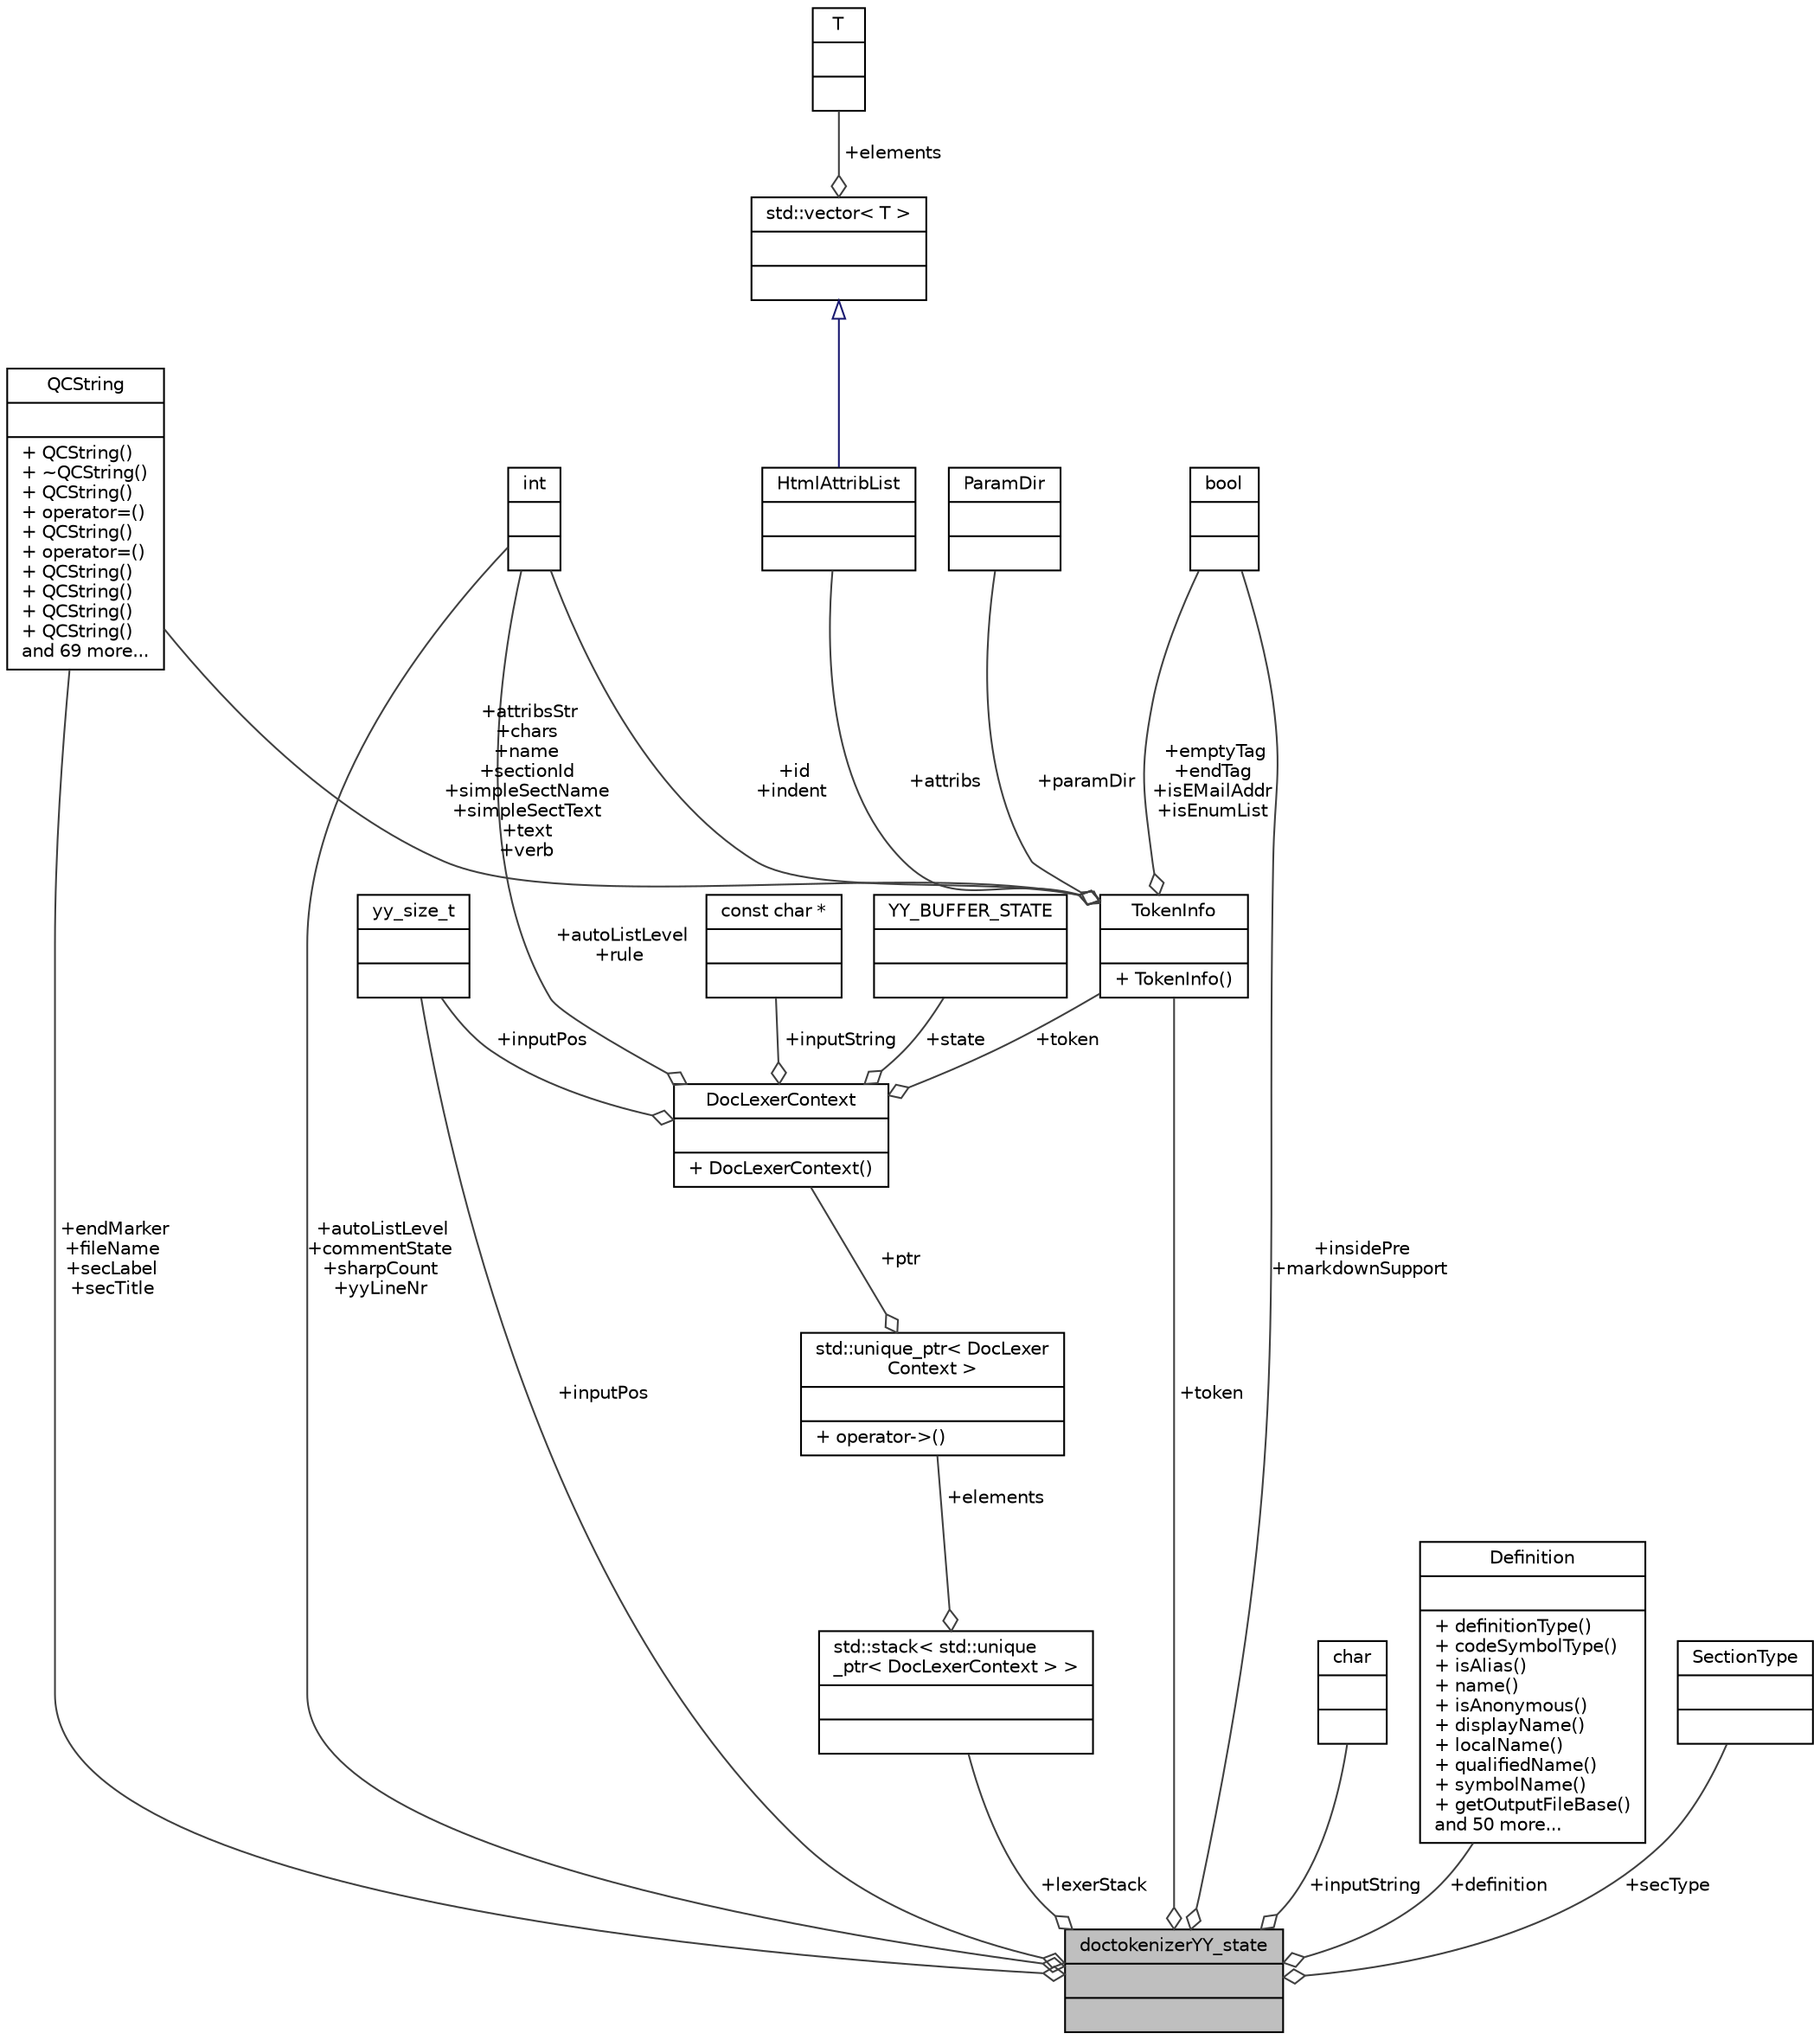 digraph "doctokenizerYY_state"
{
 // LATEX_PDF_SIZE
  edge [fontname="Helvetica",fontsize="10",labelfontname="Helvetica",labelfontsize="10"];
  node [fontname="Helvetica",fontsize="10",shape=record];
  Node1 [label="{doctokenizerYY_state\n||}",height=0.2,width=0.4,color="black", fillcolor="grey75", style="filled", fontcolor="black",tooltip=" "];
  Node2 -> Node1 [color="grey25",fontsize="10",style="solid",label=" +autoListLevel\n+commentState\n+sharpCount\n+yyLineNr" ,arrowhead="odiamond",fontname="Helvetica"];
  Node2 [label="{int\n||}",height=0.2,width=0.4,color="black", fillcolor="white", style="filled",URL="$classint.html",tooltip=" "];
  Node3 -> Node1 [color="grey25",fontsize="10",style="solid",label=" +token" ,arrowhead="odiamond",fontname="Helvetica"];
  Node3 [label="{TokenInfo\n||+ TokenInfo()\l}",height=0.2,width=0.4,color="black", fillcolor="white", style="filled",URL="$structTokenInfo.html",tooltip="Data associated with a token used by the comment block parser."];
  Node4 -> Node3 [color="grey25",fontsize="10",style="solid",label=" +attribsStr\n+chars\n+name\n+sectionId\n+simpleSectName\n+simpleSectText\n+text\n+verb" ,arrowhead="odiamond",fontname="Helvetica"];
  Node4 [label="{QCString\n||+ QCString()\l+ ~QCString()\l+ QCString()\l+ operator=()\l+ QCString()\l+ operator=()\l+ QCString()\l+ QCString()\l+ QCString()\l+ QCString()\land 69 more...\l}",height=0.2,width=0.4,color="black", fillcolor="white", style="filled",URL="$classQCString.html",tooltip=" "];
  Node5 -> Node3 [color="grey25",fontsize="10",style="solid",label=" +emptyTag\n+endTag\n+isEMailAddr\n+isEnumList" ,arrowhead="odiamond",fontname="Helvetica"];
  Node5 [label="{bool\n||}",height=0.2,width=0.4,color="black", fillcolor="white", style="filled",tooltip=" "];
  Node2 -> Node3 [color="grey25",fontsize="10",style="solid",label=" +id\n+indent" ,arrowhead="odiamond",fontname="Helvetica"];
  Node6 -> Node3 [color="grey25",fontsize="10",style="solid",label=" +attribs" ,arrowhead="odiamond",fontname="Helvetica"];
  Node6 [label="{HtmlAttribList\n||}",height=0.2,width=0.4,color="black", fillcolor="white", style="filled",URL="$classHtmlAttribList.html",tooltip="Class representing a list of HTML attributes."];
  Node7 -> Node6 [dir="back",color="midnightblue",fontsize="10",style="solid",arrowtail="onormal",fontname="Helvetica"];
  Node7 [label="{std::vector\< T \>\n||}",height=0.2,width=0.4,color="black", fillcolor="white", style="filled",tooltip=" "];
  Node8 -> Node7 [color="grey25",fontsize="10",style="solid",label=" +elements" ,arrowhead="odiamond",fontname="Helvetica"];
  Node8 [label="{T\n||}",height=0.2,width=0.4,color="black", fillcolor="white", style="filled",tooltip=" "];
  Node9 -> Node3 [color="grey25",fontsize="10",style="solid",label=" +paramDir" ,arrowhead="odiamond",fontname="Helvetica"];
  Node9 [label="{ParamDir\n||}",height=0.2,width=0.4,color="black", fillcolor="white", style="filled",tooltip=" "];
  Node10 -> Node1 [color="grey25",fontsize="10",style="solid",label=" +inputPos" ,arrowhead="odiamond",fontname="Helvetica"];
  Node10 [label="{yy_size_t\n||}",height=0.2,width=0.4,color="black", fillcolor="white", style="filled",tooltip=" "];
  Node11 -> Node1 [color="grey25",fontsize="10",style="solid",label=" +inputString" ,arrowhead="odiamond",fontname="Helvetica"];
  Node11 [label="{char\n||}",height=0.2,width=0.4,color="black", fillcolor="white", style="filled",tooltip=" "];
  Node4 -> Node1 [color="grey25",fontsize="10",style="solid",label=" +endMarker\n+fileName\n+secLabel\n+secTitle" ,arrowhead="odiamond",fontname="Helvetica"];
  Node5 -> Node1 [color="grey25",fontsize="10",style="solid",label=" +insidePre\n+markdownSupport" ,arrowhead="odiamond",fontname="Helvetica"];
  Node12 -> Node1 [color="grey25",fontsize="10",style="solid",label=" +definition" ,arrowhead="odiamond",fontname="Helvetica"];
  Node12 [label="{Definition\n||+ definitionType()\l+ codeSymbolType()\l+ isAlias()\l+ name()\l+ isAnonymous()\l+ displayName()\l+ localName()\l+ qualifiedName()\l+ symbolName()\l+ getOutputFileBase()\land 50 more...\l}",height=0.2,width=0.4,color="black", fillcolor="white", style="filled",URL="$classDefinition.html",tooltip=" "];
  Node13 -> Node1 [color="grey25",fontsize="10",style="solid",label=" +secType" ,arrowhead="odiamond",fontname="Helvetica"];
  Node13 [label="{SectionType\n||}",height=0.2,width=0.4,color="black", fillcolor="white", style="filled",tooltip=" "];
  Node14 -> Node1 [color="grey25",fontsize="10",style="solid",label=" +lexerStack" ,arrowhead="odiamond",fontname="Helvetica"];
  Node14 [label="{std::stack\< std::unique\l_ptr\< DocLexerContext \> \>\n||}",height=0.2,width=0.4,color="black", fillcolor="white", style="filled",tooltip=" "];
  Node15 -> Node14 [color="grey25",fontsize="10",style="solid",label=" +elements" ,arrowhead="odiamond",fontname="Helvetica"];
  Node15 [label="{std::unique_ptr\< DocLexer\lContext \>\n||+ operator-\>()\l}",height=0.2,width=0.4,color="black", fillcolor="white", style="filled",tooltip=" "];
  Node16 -> Node15 [color="grey25",fontsize="10",style="solid",label=" +ptr" ,arrowhead="odiamond",fontname="Helvetica"];
  Node16 [label="{DocLexerContext\n||+ DocLexerContext()\l}",height=0.2,width=0.4,color="black", fillcolor="white", style="filled",URL="$structDocLexerContext.html",tooltip=" "];
  Node3 -> Node16 [color="grey25",fontsize="10",style="solid",label=" +token" ,arrowhead="odiamond",fontname="Helvetica"];
  Node2 -> Node16 [color="grey25",fontsize="10",style="solid",label=" +autoListLevel\n+rule" ,arrowhead="odiamond",fontname="Helvetica"];
  Node10 -> Node16 [color="grey25",fontsize="10",style="solid",label=" +inputPos" ,arrowhead="odiamond",fontname="Helvetica"];
  Node17 -> Node16 [color="grey25",fontsize="10",style="solid",label=" +inputString" ,arrowhead="odiamond",fontname="Helvetica"];
  Node17 [label="{const char *\n||}",height=0.2,width=0.4,color="black", fillcolor="white", style="filled",tooltip=" "];
  Node18 -> Node16 [color="grey25",fontsize="10",style="solid",label=" +state" ,arrowhead="odiamond",fontname="Helvetica"];
  Node18 [label="{YY_BUFFER_STATE\n||}",height=0.2,width=0.4,color="black", fillcolor="white", style="filled",tooltip=" "];
}
